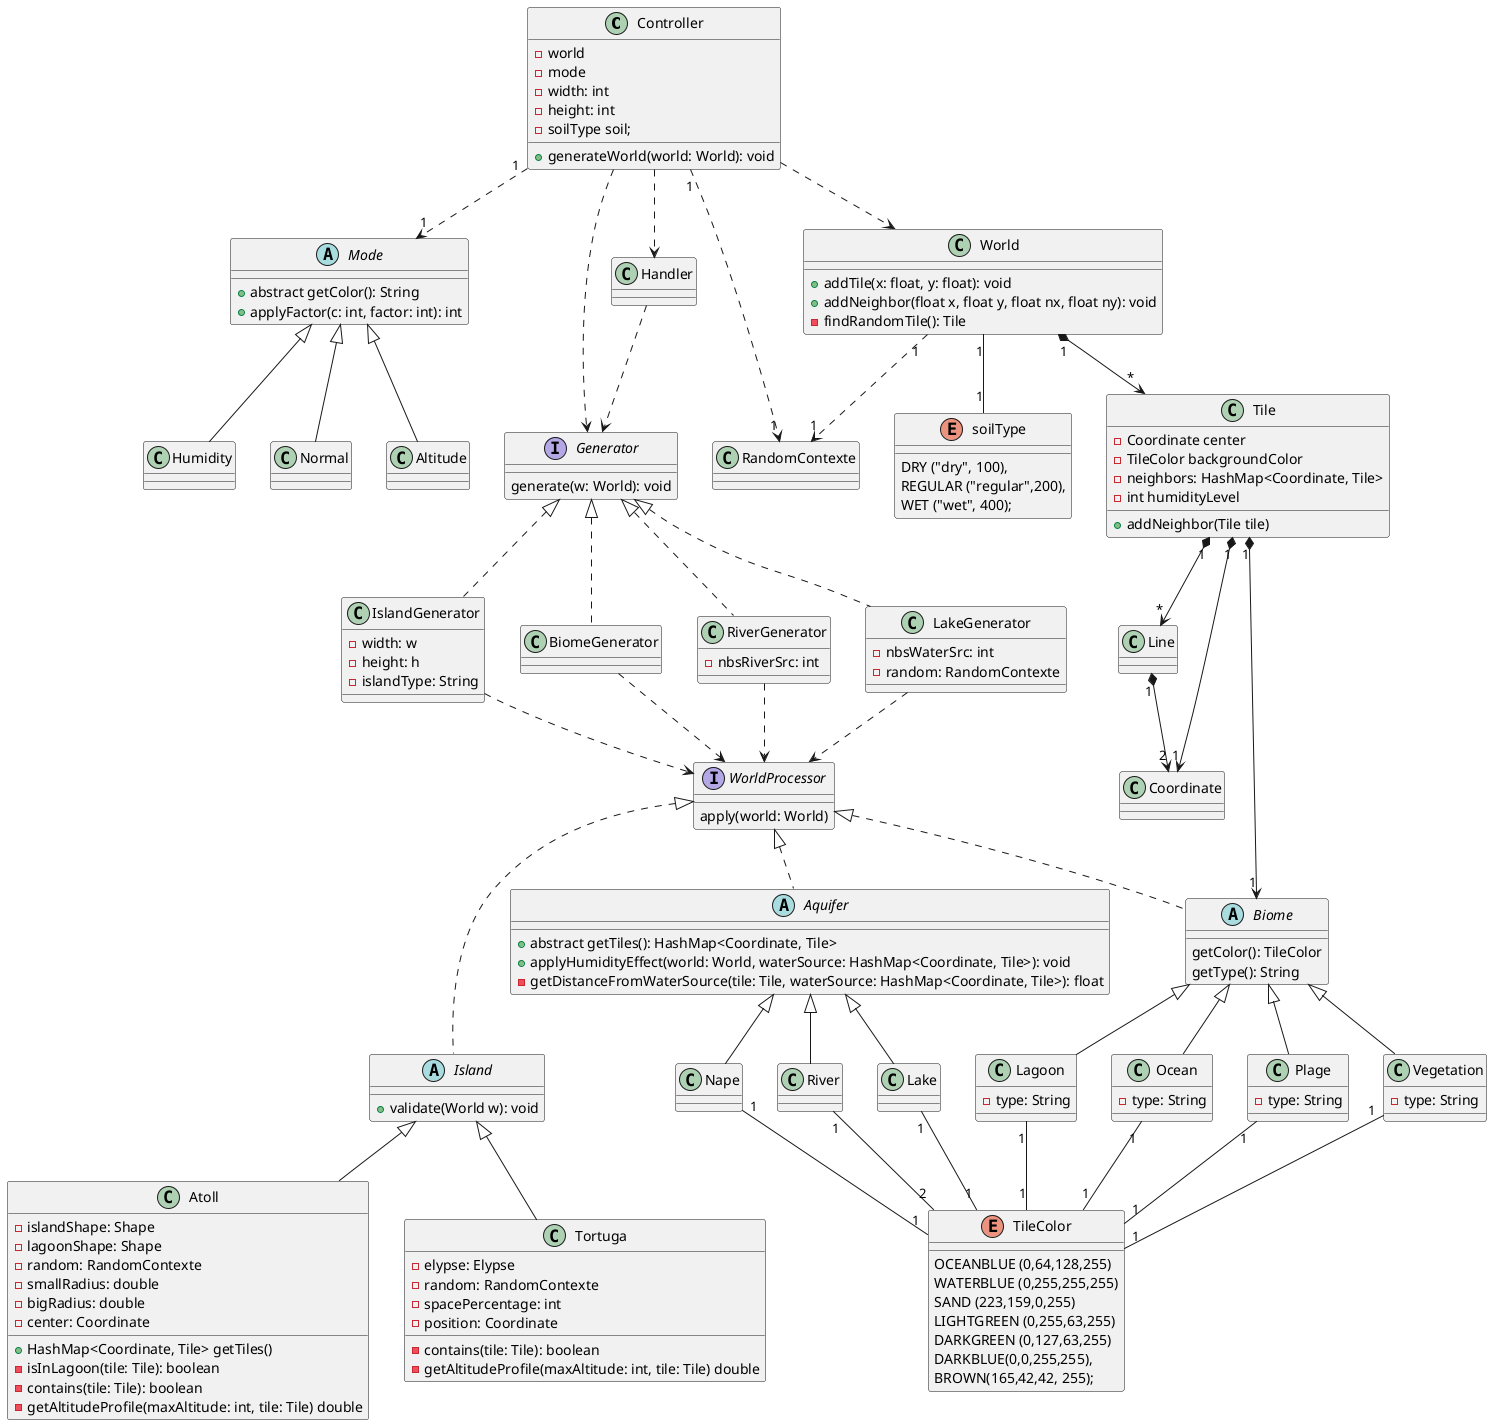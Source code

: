 @startuml
class Controller {
    - world
    - mode
    - width: int
    - height: int
    - soilType soil;

    + generateWorld(world: World): void

}

class World {
    + addTile(x: float, y: float): void
    + addNeighbor(float x, float y, float nx, float ny): void
    - findRandomTile(): Tile
}

class Handler

class RandomContexte

Interface WorldProcessor {
    apply(world: World)
}

''' Generator '''
Interface Generator {
    generate(w: World): void
}

Class BiomeGenerator

Class RiverGenerator {
    - nbsRiverSrc: int
}

Class LakeGenerator {
    - nbsWaterSrc: int
    - random: RandomContexte
}

Class IslandGenerator {
    - width: w
    - height: h
    - islandType: String
}

BiomeGenerator .up.|> Generator
IslandGenerator .up.|> Generator
RiverGenerator .up.|> Generator
LakeGenerator .up.|> Generator



''' Island '''
Abstract Island {
    + validate(World w): void
}

class Atoll {
    - islandShape: Shape
    - lagoonShape: Shape
    - random: RandomContexte
    - smallRadius: double
    - bigRadius: double
    - center: Coordinate
    + HashMap<Coordinate, Tile> getTiles()
    - isInLagoon(tile: Tile): boolean
    - contains(tile: Tile): boolean
    - getAltitudeProfile(maxAltitude: int, tile: Tile) double
}

Class Tortuga{
    - elypse: Elypse
    - random: RandomContexte
    - spacePercentage: int
    - position: Coordinate
    - contains(tile: Tile): boolean
    - getAltitudeProfile(maxAltitude: int, tile: Tile) double
}

Atoll -up-|> Island
Tortuga -up-|> Island



''' Aquifer '''
Abstract Aquifer {
        + abstract getTiles(): HashMap<Coordinate, Tile>
        + applyHumidityEffect(world: World, waterSource: HashMap<Coordinate, Tile>): void
        - getDistanceFromWaterSource(tile: Tile, waterSource: HashMap<Coordinate, Tile>): float
}

class Lake

class Nape

Lake -up-|> Aquifer
Nape -up-|> Aquifer
River -up-|> Aquifer

''' Biome '''
Abstract Biome {
    getColor(): TileColor
    getType(): String
}

class Lagoon {
    - type: String
}

class Ocean{
    - type: String
}

class Plage{
    - type: String
}

class Vegetation{
    - type: String
}

Vegetation -up-|> Biome
Lagoon -up-|> Biome
Ocean -up-|> Biome
Plage -up-|> Biome

''' Mode '''

Abstract Mode {
    + abstract getColor(): String
    + applyFactor(c: int, factor: int): int
}

class Altitude
class Humidity
class Normal

Altitude -up-|> Mode
Humidity -up-|> Mode
Normal -up-|> Mode

''' World component '''

Class Tile{
    - Coordinate center
    - TileColor backgroundColor
    - neighbors: HashMap<Coordinate, Tile>
    - int humidityLevel
    + addNeighbor(Tile tile)
}

Class Line {

}

Class Coordinate {

}

Tile "1" *--> "*" Line
Tile "1" *--> "1" Coordinate
Tile "1" *--> "1" Biome

Line "1" *--> "2" Coordinate
''' Enum '''

Enum TileColor{
    OCEANBLUE (0,64,128,255)
    WATERBLUE (0,255,255,255)
    SAND (223,159,0,255)
    LIGHTGREEN (0,255,63,255)
    DARKGREEN (0,127,63,255)
    DARKBLUE(0,0,255,255),
    BROWN(165,42,42, 255);
}

Enum soilType {
    DRY ("dry", 100),
    REGULAR ("regular",200),
    WET ("wet", 400);
}

Controller ..> World
Controller ..> Generator
Controller ..> Handler
Controller "1" ..> "1" RandomContexte
Controller "1" ..> "1" Mode


World "1" *--> "*" Tile
World "1" -- "1" soilType
World "1" ..> "1" RandomContexte

Handler ..> Generator


Biome .up.|> WorldProcessor
Aquifer .up.|> WorldProcessor
Island ..up.|> WorldProcessor


BiomeGenerator ..> WorldProcessor
IslandGenerator ..> WorldProcessor
RiverGenerator ..> WorldProcessor
LakeGenerator ..> WorldProcessor

Lake "1" -- "1" TileColor
Nape "1" -- "1" TileColor
River "1" -- "2" TileColor

Plage "1" -- "1" TileColor
Ocean "1" -- "1" TileColor
Vegetation "1" -- "1" TileColor
Lagoon "1" -- "1" TileColor





@enduml